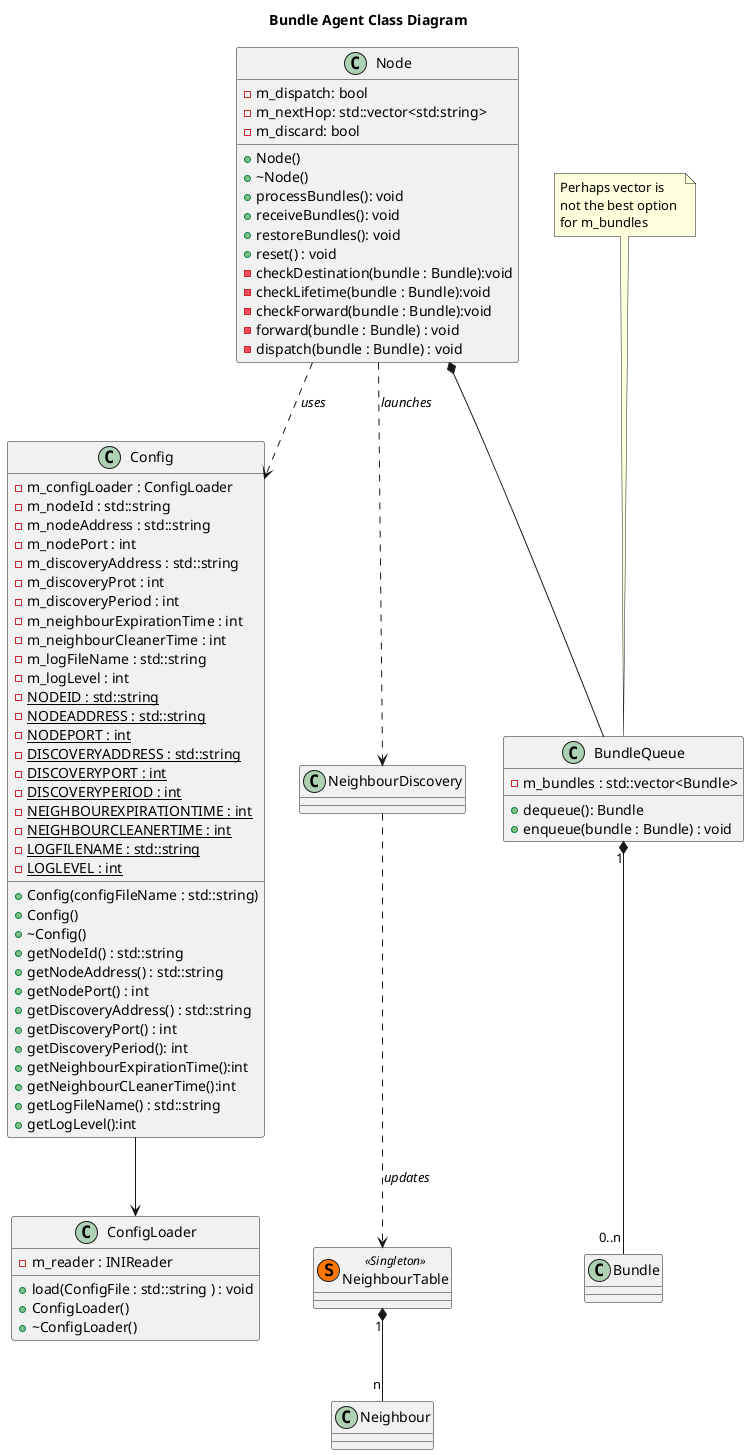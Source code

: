 @startuml

title Bundle Agent Class Diagram

class Node {
	-m_dispatch: bool
	-m_nextHop: std::vector<std:string>
	-m_discard: bool
	+Node()
	+~Node()
	+processBundles(): void
	+receiveBundles(): void
	+restoreBundles(): void
	+reset() : void
	-checkDestination(bundle : Bundle):void
	-checkLifetime(bundle : Bundle):void
	-checkForward(bundle : Bundle):void
	-forward(bundle : Bundle) : void
	-dispatch(bundle : Bundle) : void	
}

class Config {
	-m_configLoader : ConfigLoader
	-m_nodeId : std::string
	-m_nodeAddress : std::string
	-m_nodePort : int
	-m_discoveryAddress : std::string
	-m_discoveryProt : int
	-m_discoveryPeriod : int
	-m_neighbourExpirationTime : int
	-m_neighbourCleanerTime : int
	-m_logFileName : std::string
	-m_logLevel : int
	-{static} NODEID : std::string
	-{static} NODEADDRESS : std::string
	-{static} NODEPORT : int
	-{static} DISCOVERYADDRESS : std::string
	-{static} DISCOVERYPORT : int
	-{static} DISCOVERYPERIOD : int
	-{static} NEIGHBOUREXPIRATIONTIME : int
	-{static} NEIGHBOURCLEANERTIME : int
	-{static} LOGFILENAME : std::string
	-{static} LOGLEVEL : int
	+Config(configFileName : std::string)
	+Config()
	+~Config()
	+getNodeId() : std::string
	+getNodeAddress() : std::string
	+getNodePort() : int
	+getDiscoveryAddress() : std::string
	+getDiscoveryPort() : int
	+getDiscoveryPeriod(): int
	+getNeighbourExpirationTime():int
	+getNeighbourCLeanerTime():int
	+getLogFileName() : std::string
	+getLogLevel():int
}

class ConfigLoader {
	-m_reader : INIReader
	+load(ConfigFile : std::string ) : void
	+ConfigLoader()
	+~ConfigLoader()
}

class Neighbour {
}

class NeighbourTable << (S,#FF7700) Singleton >>{
}

class NeighbourDiscovery {
}

class BundleQueue {
	- m_bundles : std::vector<Bundle>
	+ dequeue(): Bundle
	+ enqueue(bundle : Bundle) : void
}
note top: Perhaps vector is \nnot the best option \nfor m_bundles

class Bundle {
}

BundleQueue "1" *-- "0..n" Bundle
Node *-- BundleQueue
Node ..> Config : <i>uses</i>
Config --> ConfigLoader 
Node ..> NeighbourDiscovery : <i>launches</i>
NeighbourTable "1" *-- "n" Neighbour
NeighbourDiscovery ..> NeighbourTable : <i>updates</i>

@enduml